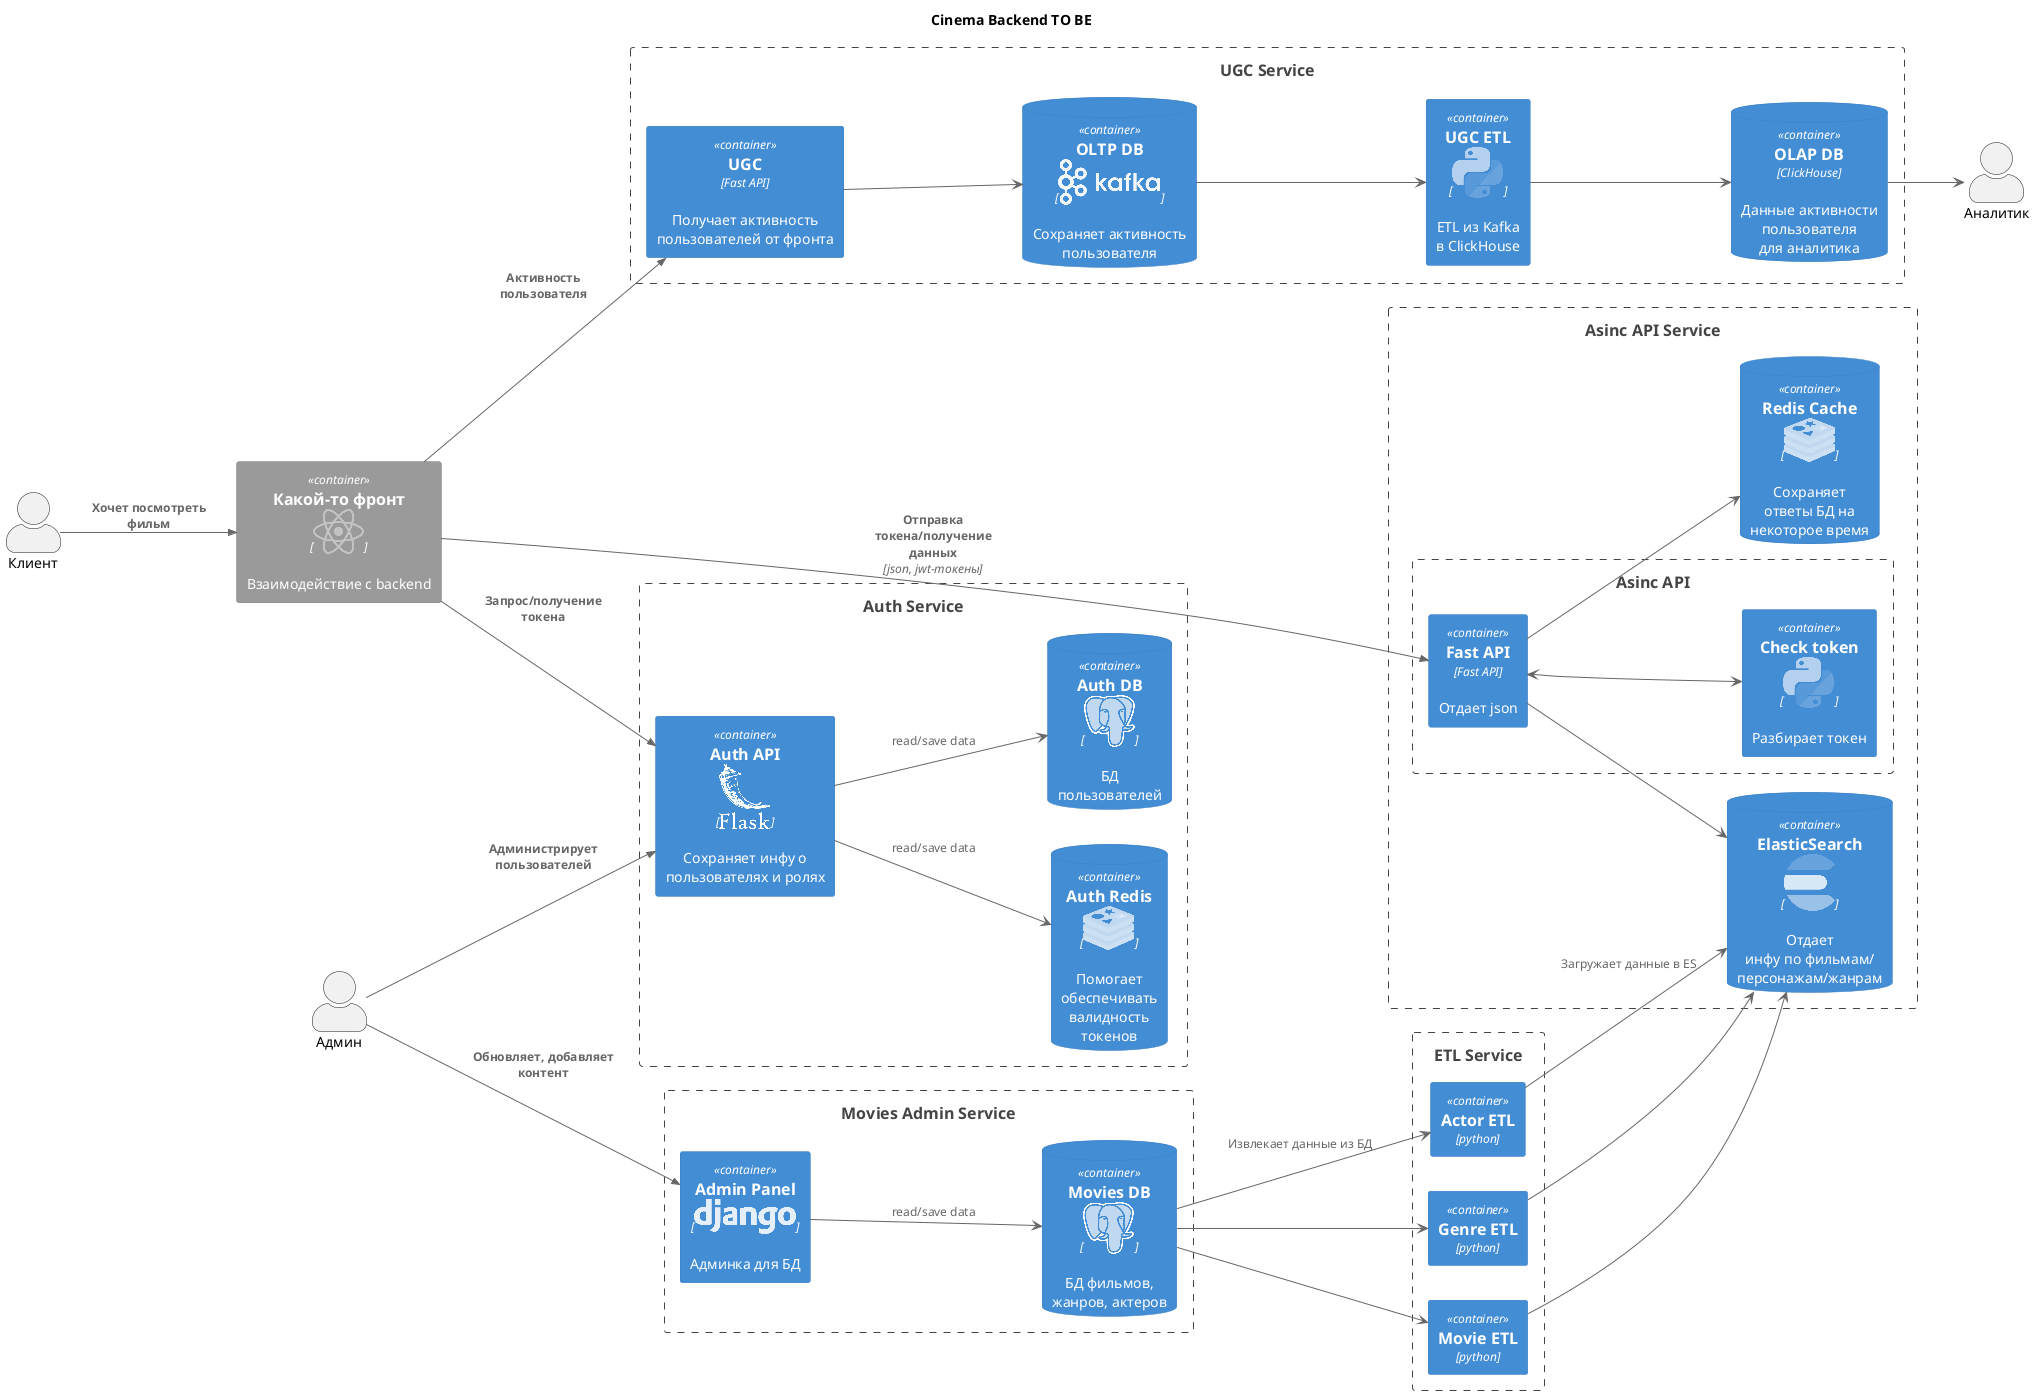 @startuml
!include <logos/flask.puml>
!include <logos/django.puml>
!include <logos/redis.puml>
!include <logos/postgresql.puml>
!include <logos/ElasticSearch.puml>
!include <logos/python.puml>
!include <logos/react.puml>
!include <logos/kafka.puml>
!include <C4/C4_Container>

title Cinema Backend TO BE

LAYOUT_LANDSCAPE()


actor Клиент as Client
actor Админ as Admin
actor Аналитик as Analytic

Container(Frontend, "Какой-то фронт", "<$react>", "Взаимодействие с backend") #9a9a9a;line:grey;text:white

Boundary(ETL, "ETL Service") {
    Container(movies_etl, "Movie ETL", "python")
    Container(actor_etl, "Actor ETL", "python")
    Container(genre_etl, "Genre ETL", "python")
}

Boundary(UGC, "UGC Service") {
    Container(fast_api_ugc, "UGC", "Fast API", "Получает активность пользователей от фронта")
    ContainerDb(kafka_ugc, "OLTP DB", "<$kafka>", "Сохраняет активность пользователя")
    ContainerDb(clickhouse_ugc, "OLAP DB", "ClickHouse", "Данные активности пользователя\nдля аналитика")
    Container(etl_ugc, "UGC ETL", "<$python>", "ETL из Kafka\nв ClickHouse")
    fast_api_ugc -->  kafka_ugc
    kafka_ugc --> etl_ugc
    etl_ugc --> clickhouse_ugc
    clickhouse_ugc --> Analytic
}

Boundary(AAS, "Asinc API Service") {
    Boundary(asinc_api, "Asinc API") {
    Container(fast_api, "Fast API", "Fast API", "Отдает json")
    Container(check_token, "Check token", "<$python>", "Разбирает токен")
    }
    ContainerDb(redis_asinc, "Redis Cache", "<$redis>", "Сохраняет\nответы БД на\nнекоторое время")
    ContainerDb(es_asinc, "ElasticSearch", "<$elasticsearch>", "Отдает\nинфу по фильмам/\nперсонажам/жанрам")

    fast_api --> es_asinc
    fast_api --> redis_asinc
    fast_api <--> check_token
}

Boundary(AS, "Auth Service") {
    Container(flask_auth, "Auth API", "<$flask>", "Сохраняет инфу о пользователях и ролях")
    ContainerDb(Postgresql_Auth, "Auth DB", "<$postgresql>", "БД\nпользователей")
    ContainerDb(Redis_Auth, "Auth Redis", "<$redis>", "Помогает\nобеспечивать\nвалидность\nтокенов")

    flask_auth --> Postgresql_Auth  : read/save data
    flask_auth --> Redis_Auth  : read/save data
}

Boundary(MAS, "Movies Admin Service") {
    Container(admin_panel, "Admin Panel", "<$django>", "Админка для БД")
    ContainerDb(Postgresql_movies, "Movies DB", "<$postgresql>", "БД фильмов,\nжанров, актеров")
    admin_panel --> Postgresql_movies : read/save data
}

Postgresql_movies --> actor_etl : Извлекает данные из БД
Postgresql_movies --> movies_etl
Postgresql_movies --> genre_etl

actor_etl --> es_asinc : Загружает данные в ES
movies_etl --> es_asinc
genre_etl --> es_asinc


Rel(Client, Frontend, "Хочет посмотреть фильм")
Rel(Frontend, flask_auth, "Запрос/получение токена")
Rel(Frontend, fast_api, "Отправка токена/получение данных", "json, jwt-токены")

Rel(Admin, admin_panel, "Обновляет, добавляет контент")
Rel(Admin, flask_auth, "Администрирует пользователей")

Rel(Frontend, fast_api_ugc, "Активность пользователя")

@enduml
